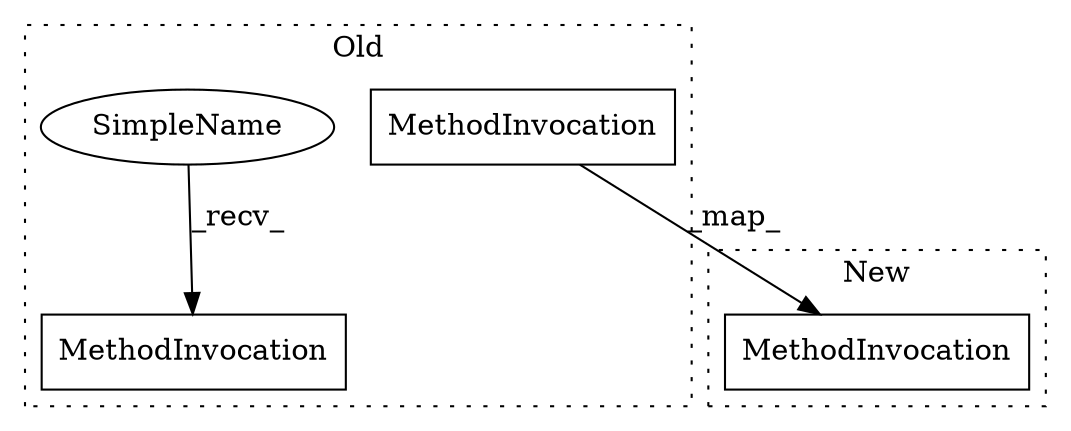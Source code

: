 digraph G {
subgraph cluster0 {
1 [label="MethodInvocation" a="32" s="4158" l="7" shape="box"];
3 [label="MethodInvocation" a="32" s="4564" l="7" shape="box"];
4 [label="SimpleName" a="42" s="4557" l="6" shape="ellipse"];
label = "Old";
style="dotted";
}
subgraph cluster1 {
2 [label="MethodInvocation" a="32" s="4131" l="7" shape="box"];
label = "New";
style="dotted";
}
1 -> 2 [label="_map_"];
4 -> 3 [label="_recv_"];
}